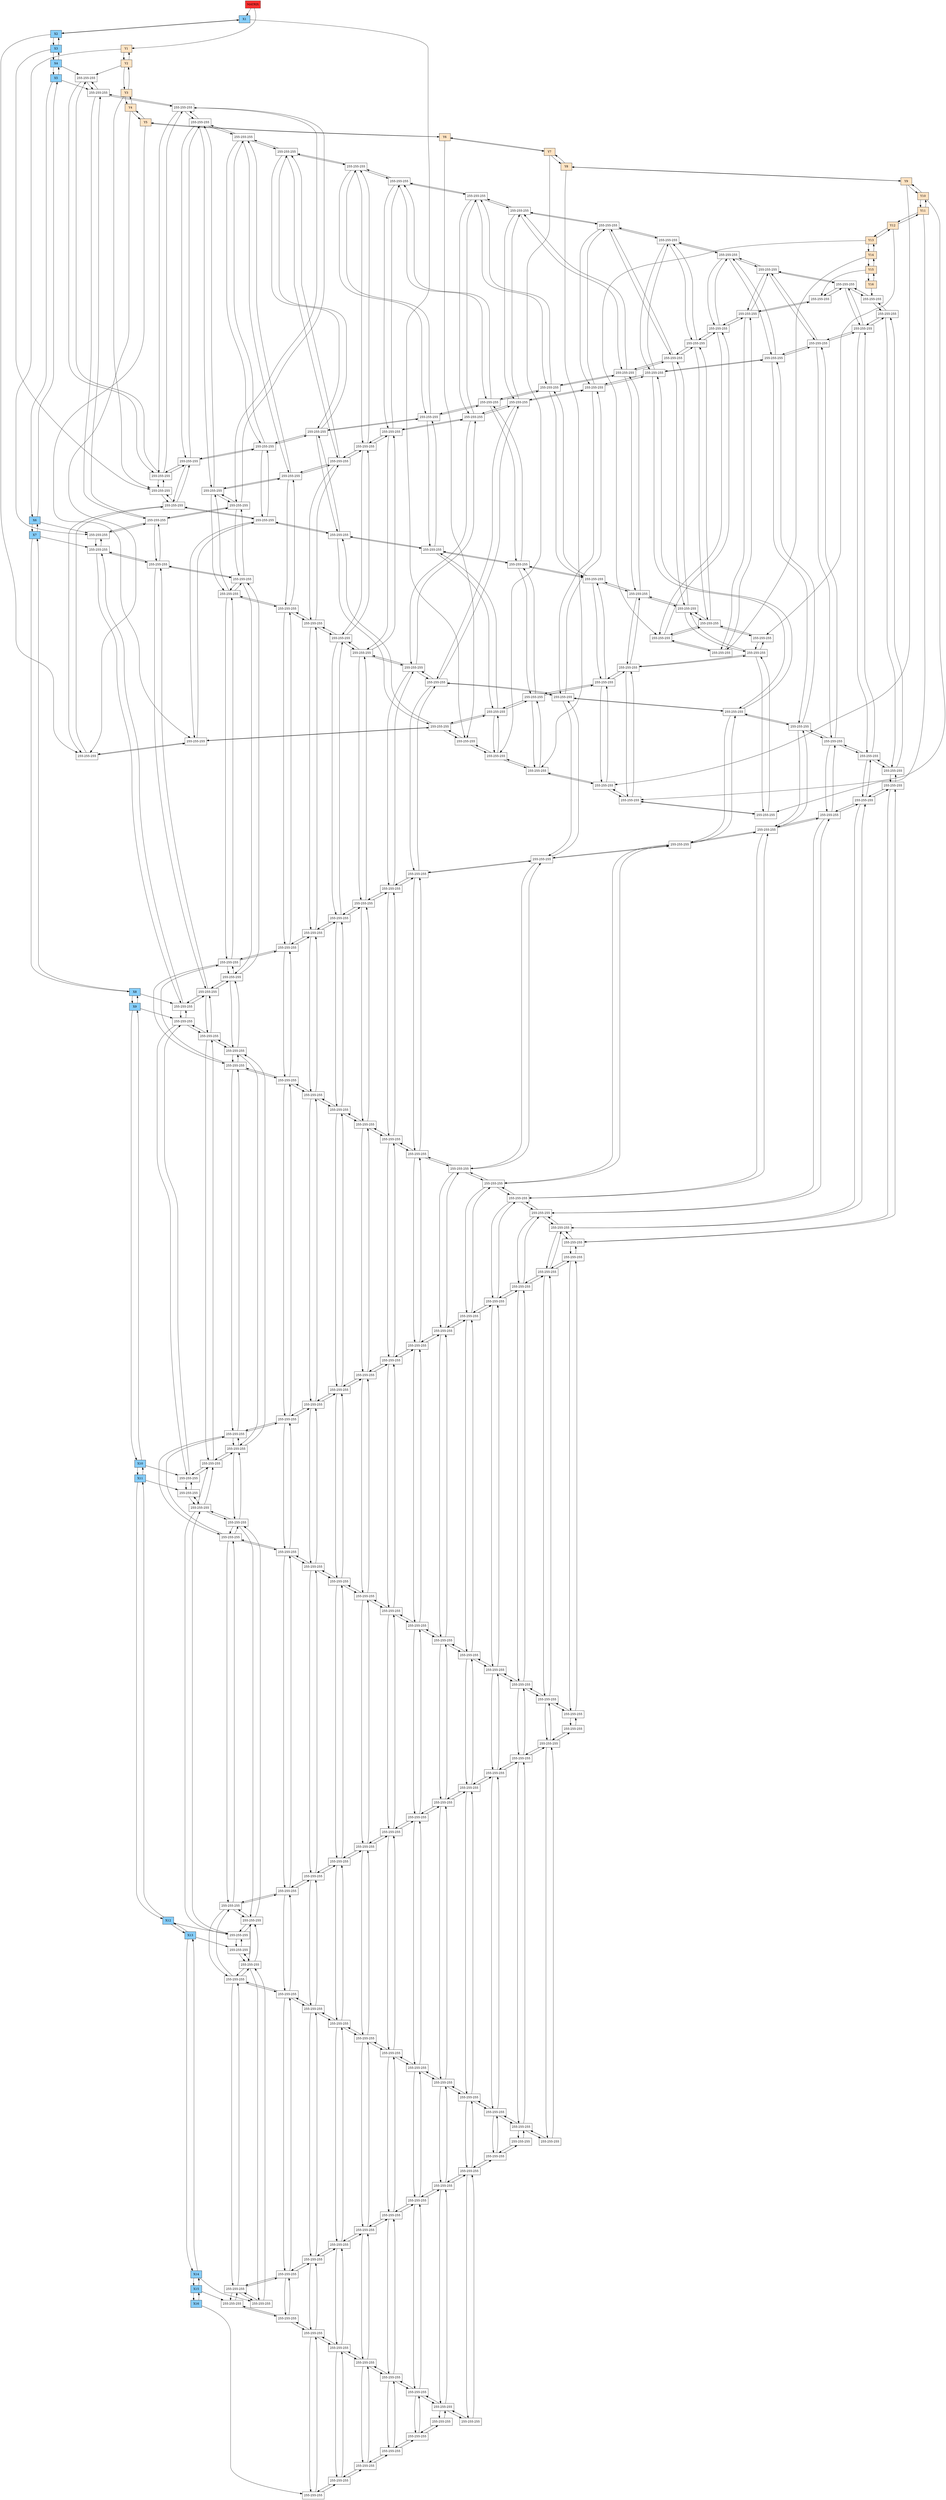 digraph DISPERSA{
node[shape=box];
graph[nodesep = 0.5];
header[label="MATRIX" style=filled, fillcolor=firebrick1, pos="0,0!"];
Y1[label="Y1"  style = filled, fillcolor = bisque1, pos="0,-1!"];
Y2[label="Y2"  style = filled, fillcolor = bisque1, pos="0,-2!"];
Y3[label="Y3"  style = filled, fillcolor = bisque1, pos="0,-3!"];
Y4[label="Y4"  style = filled, fillcolor = bisque1, pos="0,-4!"];
Y5[label="Y5"  style = filled, fillcolor = bisque1, pos="0,-5!"];
Y6[label="Y6"  style = filled, fillcolor = bisque1, pos="0,-6!"];
Y7[label="Y7"  style = filled, fillcolor = bisque1, pos="0,-7!"];
Y8[label="Y8"  style = filled, fillcolor = bisque1, pos="0,-8!"];
Y9[label="Y9"  style = filled, fillcolor = bisque1, pos="0,-9!"];
Y10[label="Y10"  style = filled, fillcolor = bisque1, pos="0,-10!"];
Y11[label="Y11"  style = filled, fillcolor = bisque1, pos="0,-11!"];
Y12[label="Y12"  style = filled, fillcolor = bisque1, pos="0,-12!"];
Y13[label="Y13"  style = filled, fillcolor = bisque1, pos="0,-13!"];
Y14[label="Y14"  style = filled, fillcolor = bisque1, pos="0,-14!"];
Y15[label="Y15"  style = filled, fillcolor = bisque1, pos="0,-15!"];
Y16[label="Y16"  style = filled, fillcolor = bisque1, pos="0,-16!"];
X1[label="X1" style=filled, fillcolor=lightskyblue, pos="1,0!"];
X2[label="X2" style=filled, fillcolor=lightskyblue, pos="2,0!"];
X3[label="X3" style=filled, fillcolor=lightskyblue, pos="3,0!"];
X4[label="X4" style=filled, fillcolor=lightskyblue, pos="4,0!"];
X5[label="X5" style=filled, fillcolor=lightskyblue, pos="5,0!"];
X6[label="X6" style=filled, fillcolor=lightskyblue, pos="6,0!"];
X7[label="X7" style=filled, fillcolor=lightskyblue, pos="7,0!"];
X8[label="X8" style=filled, fillcolor=lightskyblue, pos="8,0!"];
X9[label="X9" style=filled, fillcolor=lightskyblue, pos="9,0!"];
X10[label="X10" style=filled, fillcolor=lightskyblue, pos="10,0!"];
X11[label="X11" style=filled, fillcolor=lightskyblue, pos="11,0!"];
X12[label="X12" style=filled, fillcolor=lightskyblue, pos="12,0!"];
X13[label="X13" style=filled, fillcolor=lightskyblue, pos="13,0!"];
X14[label="X14" style=filled, fillcolor=lightskyblue, pos="14,0!"];
X15[label="X15" style=filled, fillcolor=lightskyblue, pos="15,0!"];
X16[label="X16" style=filled, fillcolor=lightskyblue, pos="16,0!"];
header ->Y1;
header ->X1;
Y1 -> Y2 -> Y1;
Y2 -> Y3 -> Y2;
Y3 -> Y4 -> Y3;
Y4 -> Y5 -> Y4;
Y5 -> Y6 -> Y5;
Y6 -> Y7 -> Y6;
Y7 -> Y8 -> Y7;
Y8 -> Y9 -> Y8;
Y9 -> Y10 -> Y9;
Y10 -> Y11 -> Y10;
Y11 -> Y12 -> Y11;
Y12 -> Y13 -> Y12;
Y13 -> Y14 -> Y13;
Y14 -> Y15 -> Y14;
Y15 -> Y16 -> Y15;
X1 -> X2 -> X1;
X2 -> X3 -> X2;
X3 -> X4 -> X3;
X4 -> X5 -> X4;
X5 -> X6 -> X5;
X6 -> X7 -> X6;
X7 -> X8 -> X7;
X8 -> X9 -> X8;
X9 -> X10 -> X9;
X10 -> X11 -> X10;
X11 -> X12 -> X11;
X12 -> X13 -> X12;
X13 -> X14 -> X13;
X14 -> X15 -> X14;
X15 -> X16 -> X15;
X6Y1[label="255-255-255" pos="6,-1!"];
X7Y1[label="255-255-255" pos="7,-1!"];
X8Y1[label="255-255-255" pos="8,-1!"];
X9Y1[label="255-255-255" pos="9,-1!"];
X10Y1[label="255-255-255" pos="10,-1!"];
X11Y1[label="255-255-255" pos="11,-1!"];
X4Y2[label="255-255-255" pos="4,-2!"];
X5Y2[label="255-255-255" pos="5,-2!"];
X6Y2[label="255-255-255" pos="6,-2!"];
X7Y2[label="255-255-255" pos="7,-2!"];
X8Y2[label="255-255-255" pos="8,-2!"];
X9Y2[label="255-255-255" pos="9,-2!"];
X10Y2[label="255-255-255" pos="10,-2!"];
X11Y2[label="255-255-255" pos="11,-2!"];
X12Y2[label="255-255-255" pos="12,-2!"];
X13Y2[label="255-255-255" pos="13,-2!"];
X3Y3[label="255-255-255" pos="3,-3!"];
X4Y3[label="255-255-255" pos="4,-3!"];
X5Y3[label="255-255-255" pos="5,-3!"];
X6Y3[label="255-255-255" pos="6,-3!"];
X7Y3[label="255-255-255" pos="7,-3!"];
X8Y3[label="255-255-255" pos="8,-3!"];
X9Y3[label="255-255-255" pos="9,-3!"];
X10Y3[label="255-255-255" pos="10,-3!"];
X11Y3[label="255-255-255" pos="11,-3!"];
X12Y3[label="255-255-255" pos="12,-3!"];
X13Y3[label="255-255-255" pos="13,-3!"];
X14Y3[label="255-255-255" pos="14,-3!"];
X2Y4[label="255-255-255" pos="2,-4!"];
X3Y4[label="255-255-255" pos="3,-4!"];
X4Y4[label="255-255-255" pos="4,-4!"];
X5Y4[label="255-255-255" pos="5,-4!"];
X6Y4[label="255-255-255" pos="6,-4!"];
X7Y4[label="255-255-255" pos="7,-4!"];
X8Y4[label="255-255-255" pos="8,-4!"];
X9Y4[label="255-255-255" pos="9,-4!"];
X10Y4[label="255-255-255" pos="10,-4!"];
X11Y4[label="255-255-255" pos="11,-4!"];
X12Y4[label="255-255-255" pos="12,-4!"];
X13Y4[label="255-255-255" pos="13,-4!"];
X14Y4[label="255-255-255" pos="14,-4!"];
X15Y4[label="255-255-255" pos="15,-4!"];
X2Y5[label="255-255-255" pos="2,-5!"];
X3Y5[label="255-255-255" pos="3,-5!"];
X4Y5[label="255-255-255" pos="4,-5!"];
X5Y5[label="255-255-255" pos="5,-5!"];
X6Y5[label="255-255-255" pos="6,-5!"];
X7Y5[label="255-255-255" pos="7,-5!"];
X8Y5[label="255-255-255" pos="8,-5!"];
X9Y5[label="255-255-255" pos="9,-5!"];
X10Y5[label="255-255-255" pos="10,-5!"];
X11Y5[label="255-255-255" pos="11,-5!"];
X12Y5[label="255-255-255" pos="12,-5!"];
X13Y5[label="255-255-255" pos="13,-5!"];
X14Y5[label="255-255-255" pos="14,-5!"];
X15Y5[label="255-255-255" pos="15,-5!"];
X1Y6[label="255-255-255" pos="1,-6!"];
X2Y6[label="255-255-255" pos="2,-6!"];
X3Y6[label="255-255-255" pos="3,-6!"];
X4Y6[label="255-255-255" pos="4,-6!"];
X5Y6[label="255-255-255" pos="5,-6!"];
X6Y6[label="255-255-255" pos="6,-6!"];
X7Y6[label="255-255-255" pos="7,-6!"];
X8Y6[label="255-255-255" pos="8,-6!"];
X9Y6[label="255-255-255" pos="9,-6!"];
X10Y6[label="255-255-255" pos="10,-6!"];
X11Y6[label="255-255-255" pos="11,-6!"];
X12Y6[label="255-255-255" pos="12,-6!"];
X13Y6[label="255-255-255" pos="13,-6!"];
X14Y6[label="255-255-255" pos="14,-6!"];
X15Y6[label="255-255-255" pos="15,-6!"];
X16Y6[label="255-255-255" pos="16,-6!"];
X1Y7[label="255-255-255" pos="1,-7!"];
X2Y7[label="255-255-255" pos="2,-7!"];
X3Y7[label="255-255-255" pos="3,-7!"];
X4Y7[label="255-255-255" pos="4,-7!"];
X5Y7[label="255-255-255" pos="5,-7!"];
X6Y7[label="255-255-255" pos="6,-7!"];
X7Y7[label="255-255-255" pos="7,-7!"];
X8Y7[label="255-255-255" pos="8,-7!"];
X9Y7[label="255-255-255" pos="9,-7!"];
X10Y7[label="255-255-255" pos="10,-7!"];
X11Y7[label="255-255-255" pos="11,-7!"];
X12Y7[label="255-255-255" pos="12,-7!"];
X13Y7[label="255-255-255" pos="13,-7!"];
X14Y7[label="255-255-255" pos="14,-7!"];
X15Y7[label="255-255-255" pos="15,-7!"];
X16Y7[label="255-255-255" pos="16,-7!"];
X1Y8[label="255-255-255" pos="1,-8!"];
X2Y8[label="255-255-255" pos="2,-8!"];
X3Y8[label="255-255-255" pos="3,-8!"];
X4Y8[label="255-255-255" pos="4,-8!"];
X5Y8[label="255-255-255" pos="5,-8!"];
X6Y8[label="255-255-255" pos="6,-8!"];
X7Y8[label="255-255-255" pos="7,-8!"];
X8Y8[label="255-255-255" pos="8,-8!"];
X9Y8[label="255-255-255" pos="9,-8!"];
X10Y8[label="255-255-255" pos="10,-8!"];
X11Y8[label="255-255-255" pos="11,-8!"];
X12Y8[label="255-255-255" pos="12,-8!"];
X13Y8[label="255-255-255" pos="13,-8!"];
X14Y8[label="255-255-255" pos="14,-8!"];
X15Y8[label="255-255-255" pos="15,-8!"];
X16Y8[label="255-255-255" pos="16,-8!"];
X1Y9[label="255-255-255" pos="1,-9!"];
X2Y9[label="255-255-255" pos="2,-9!"];
X3Y9[label="255-255-255" pos="3,-9!"];
X4Y9[label="255-255-255" pos="4,-9!"];
X5Y9[label="255-255-255" pos="5,-9!"];
X6Y9[label="255-255-255" pos="6,-9!"];
X7Y9[label="255-255-255" pos="7,-9!"];
X8Y9[label="255-255-255" pos="8,-9!"];
X9Y9[label="255-255-255" pos="9,-9!"];
X10Y9[label="255-255-255" pos="10,-9!"];
X11Y9[label="255-255-255" pos="11,-9!"];
X12Y9[label="255-255-255" pos="12,-9!"];
X13Y9[label="255-255-255" pos="13,-9!"];
X14Y9[label="255-255-255" pos="14,-9!"];
X15Y9[label="255-255-255" pos="15,-9!"];
X16Y9[label="255-255-255" pos="16,-9!"];
X1Y10[label="255-255-255" pos="1,-10!"];
X2Y10[label="255-255-255" pos="2,-10!"];
X3Y10[label="255-255-255" pos="3,-10!"];
X4Y10[label="255-255-255" pos="4,-10!"];
X5Y10[label="255-255-255" pos="5,-10!"];
X6Y10[label="255-255-255" pos="6,-10!"];
X7Y10[label="255-255-255" pos="7,-10!"];
X8Y10[label="255-255-255" pos="8,-10!"];
X9Y10[label="255-255-255" pos="9,-10!"];
X10Y10[label="255-255-255" pos="10,-10!"];
X11Y10[label="255-255-255" pos="11,-10!"];
X12Y10[label="255-255-255" pos="12,-10!"];
X13Y10[label="255-255-255" pos="13,-10!"];
X14Y10[label="255-255-255" pos="14,-10!"];
X15Y10[label="255-255-255" pos="15,-10!"];
X16Y10[label="255-255-255" pos="16,-10!"];
X1Y11[label="255-255-255" pos="1,-11!"];
X2Y11[label="255-255-255" pos="2,-11!"];
X3Y11[label="255-255-255" pos="3,-11!"];
X4Y11[label="255-255-255" pos="4,-11!"];
X5Y11[label="255-255-255" pos="5,-11!"];
X6Y11[label="255-255-255" pos="6,-11!"];
X7Y11[label="255-255-255" pos="7,-11!"];
X8Y11[label="255-255-255" pos="8,-11!"];
X9Y11[label="255-255-255" pos="9,-11!"];
X10Y11[label="255-255-255" pos="10,-11!"];
X11Y11[label="255-255-255" pos="11,-11!"];
X12Y11[label="255-255-255" pos="12,-11!"];
X13Y11[label="255-255-255" pos="13,-11!"];
X14Y11[label="255-255-255" pos="14,-11!"];
X15Y11[label="255-255-255" pos="15,-11!"];
X16Y11[label="255-255-255" pos="16,-11!"];
X2Y12[label="255-255-255" pos="2,-12!"];
X3Y12[label="255-255-255" pos="3,-12!"];
X4Y12[label="255-255-255" pos="4,-12!"];
X5Y12[label="255-255-255" pos="5,-12!"];
X6Y12[label="255-255-255" pos="6,-12!"];
X7Y12[label="255-255-255" pos="7,-12!"];
X8Y12[label="255-255-255" pos="8,-12!"];
X9Y12[label="255-255-255" pos="9,-12!"];
X10Y12[label="255-255-255" pos="10,-12!"];
X11Y12[label="255-255-255" pos="11,-12!"];
X12Y12[label="255-255-255" pos="12,-12!"];
X13Y12[label="255-255-255" pos="13,-12!"];
X14Y12[label="255-255-255" pos="14,-12!"];
X15Y12[label="255-255-255" pos="15,-12!"];
X3Y13[label="255-255-255" pos="3,-13!"];
X4Y13[label="255-255-255" pos="4,-13!"];
X5Y13[label="255-255-255" pos="5,-13!"];
X6Y13[label="255-255-255" pos="6,-13!"];
X7Y13[label="255-255-255" pos="7,-13!"];
X8Y13[label="255-255-255" pos="8,-13!"];
X9Y13[label="255-255-255" pos="9,-13!"];
X10Y13[label="255-255-255" pos="10,-13!"];
X11Y13[label="255-255-255" pos="11,-13!"];
X12Y13[label="255-255-255" pos="12,-13!"];
X13Y13[label="255-255-255" pos="13,-13!"];
X14Y13[label="255-255-255" pos="14,-13!"];
X3Y14[label="255-255-255" pos="3,-14!"];
X4Y14[label="255-255-255" pos="4,-14!"];
X5Y14[label="255-255-255" pos="5,-14!"];
X6Y14[label="255-255-255" pos="6,-14!"];
X7Y14[label="255-255-255" pos="7,-14!"];
X8Y14[label="255-255-255" pos="8,-14!"];
X9Y14[label="255-255-255" pos="9,-14!"];
X10Y14[label="255-255-255" pos="10,-14!"];
X11Y14[label="255-255-255" pos="11,-14!"];
X12Y14[label="255-255-255" pos="12,-14!"];
X13Y14[label="255-255-255" pos="13,-14!"];
X14Y14[label="255-255-255" pos="14,-14!"];
X4Y15[label="255-255-255" pos="4,-15!"];
X5Y15[label="255-255-255" pos="5,-15!"];
X6Y15[label="255-255-255" pos="6,-15!"];
X7Y15[label="255-255-255" pos="7,-15!"];
X8Y15[label="255-255-255" pos="8,-15!"];
X9Y15[label="255-255-255" pos="9,-15!"];
X10Y15[label="255-255-255" pos="10,-15!"];
X11Y15[label="255-255-255" pos="11,-15!"];
X12Y15[label="255-255-255" pos="12,-15!"];
X13Y15[label="255-255-255" pos="13,-15!"];
X5Y16[label="255-255-255" pos="5,-16!"];
X6Y16[label="255-255-255" pos="6,-16!"];
X7Y16[label="255-255-255" pos="7,-16!"];
X8Y16[label="255-255-255" pos="8,-16!"];
X9Y16[label="255-255-255" pos="9,-16!"];
X10Y16[label="255-255-255" pos="10,-16!"];
X11Y16[label="255-255-255" pos="11,-16!"];
X12Y16[label="255-255-255" pos="12,-16!"];
Y1 -> X6Y1;
X1 -> X1Y6;
X2 -> X2Y4;
X3 -> X3Y3;
X4 -> X4Y2;
X5 -> X5Y2;
X6 -> X6Y1;
X7 -> X7Y1;
X8 -> X8Y1;
X9 -> X9Y1;
X10 -> X10Y1;
X11 -> X11Y1;
X12 -> X12Y2;
X13 -> X13Y2;
X14 -> X14Y3;
X15 -> X15Y4;
X16 -> X16Y6;
X6Y1 -> X7Y1 -> X6Y1;
X6Y1 -> X6Y2 -> X6Y1;
X7Y1 -> X8Y1 -> X7Y1;
X7Y1 -> X7Y2 -> X7Y1;
X8Y1 -> X9Y1 -> X8Y1;
X8Y1 -> X8Y2 -> X8Y1;
X9Y1 -> X10Y1 -> X9Y1;
X9Y1 -> X9Y2 -> X9Y1;
X10Y1 -> X11Y1 -> X10Y1;
X10Y1 -> X10Y2 -> X10Y1;
X11Y1 -> X11Y2 -> X11Y1;
Y2 -> X4Y2;
X4Y2 -> X5Y2 -> X4Y2;
X4Y2 -> X4Y3 -> X4Y2;
X5Y2 -> X6Y2 -> X5Y2;
X5Y2 -> X5Y3 -> X5Y2;
X6Y2 -> X7Y2 -> X6Y2;
X6Y2 -> X6Y3 -> X6Y2;
X7Y2 -> X8Y2 -> X7Y2;
X7Y2 -> X7Y3 -> X7Y2;
X8Y2 -> X9Y2 -> X8Y2;
X8Y2 -> X8Y3 -> X8Y2;
X9Y2 -> X10Y2 -> X9Y2;
X9Y2 -> X9Y3 -> X9Y2;
X10Y2 -> X11Y2 -> X10Y2;
X10Y2 -> X10Y3 -> X10Y2;
X11Y2 -> X12Y2 -> X11Y2;
X11Y2 -> X11Y3 -> X11Y2;
X12Y2 -> X13Y2 -> X12Y2;
X12Y2 -> X12Y3 -> X12Y2;
X13Y2 -> X13Y3 -> X13Y2;
Y3 -> X3Y3;
X3Y3 -> X4Y3 -> X3Y3;
X3Y3 -> X3Y4 -> X3Y3;
X4Y3 -> X5Y3 -> X4Y3;
X4Y3 -> X4Y4 -> X4Y3;
X5Y3 -> X6Y3 -> X5Y3;
X5Y3 -> X5Y4 -> X5Y3;
X6Y3 -> X7Y3 -> X6Y3;
X6Y3 -> X6Y4 -> X6Y3;
X7Y3 -> X8Y3 -> X7Y3;
X7Y3 -> X7Y4 -> X7Y3;
X8Y3 -> X9Y3 -> X8Y3;
X8Y3 -> X8Y4 -> X8Y3;
X9Y3 -> X10Y3 -> X9Y3;
X9Y3 -> X9Y4 -> X9Y3;
X10Y3 -> X11Y3 -> X10Y3;
X10Y3 -> X10Y4 -> X10Y3;
X11Y3 -> X12Y3 -> X11Y3;
X11Y3 -> X11Y4 -> X11Y3;
X12Y3 -> X13Y3 -> X12Y3;
X12Y3 -> X12Y4 -> X12Y3;
X13Y3 -> X14Y3 -> X13Y3;
X13Y3 -> X13Y4 -> X13Y3;
X14Y3 -> X14Y4 -> X14Y3;
Y4 -> X2Y4;
X2Y4 -> X3Y4 -> X2Y4;
X2Y4 -> X2Y5 -> X2Y4;
X3Y4 -> X4Y4 -> X3Y4;
X3Y4 -> X3Y5 -> X3Y4;
X4Y4 -> X5Y4 -> X4Y4;
X4Y4 -> X4Y5 -> X4Y4;
X5Y4 -> X6Y4 -> X5Y4;
X5Y4 -> X5Y5 -> X5Y4;
X6Y4 -> X7Y4 -> X6Y4;
X6Y4 -> X6Y5 -> X6Y4;
X7Y4 -> X8Y4 -> X7Y4;
X7Y4 -> X7Y5 -> X7Y4;
X8Y4 -> X9Y4 -> X8Y4;
X8Y4 -> X8Y5 -> X8Y4;
X9Y4 -> X10Y4 -> X9Y4;
X9Y4 -> X9Y5 -> X9Y4;
X10Y4 -> X11Y4 -> X10Y4;
X10Y4 -> X10Y5 -> X10Y4;
X11Y4 -> X12Y4 -> X11Y4;
X11Y4 -> X11Y5 -> X11Y4;
X12Y4 -> X13Y4 -> X12Y4;
X12Y4 -> X12Y5 -> X12Y4;
X13Y4 -> X14Y4 -> X13Y4;
X13Y4 -> X13Y5 -> X13Y4;
X14Y4 -> X15Y4 -> X14Y4;
X14Y4 -> X14Y5 -> X14Y4;
X15Y4 -> X15Y5 -> X15Y4;
Y5 -> X2Y5;
X2Y5 -> X3Y5 -> X2Y5;
X2Y5 -> X2Y6 -> X2Y5;
X3Y5 -> X4Y5 -> X3Y5;
X3Y5 -> X3Y6 -> X3Y5;
X4Y5 -> X5Y5 -> X4Y5;
X4Y5 -> X4Y6 -> X4Y5;
X5Y5 -> X6Y5 -> X5Y5;
X5Y5 -> X5Y6 -> X5Y5;
X6Y5 -> X7Y5 -> X6Y5;
X6Y5 -> X6Y6 -> X6Y5;
X7Y5 -> X8Y5 -> X7Y5;
X7Y5 -> X7Y6 -> X7Y5;
X8Y5 -> X9Y5 -> X8Y5;
X8Y5 -> X8Y6 -> X8Y5;
X9Y5 -> X10Y5 -> X9Y5;
X9Y5 -> X9Y6 -> X9Y5;
X10Y5 -> X11Y5 -> X10Y5;
X10Y5 -> X10Y6 -> X10Y5;
X11Y5 -> X12Y5 -> X11Y5;
X11Y5 -> X11Y6 -> X11Y5;
X12Y5 -> X13Y5 -> X12Y5;
X12Y5 -> X12Y6 -> X12Y5;
X13Y5 -> X14Y5 -> X13Y5;
X13Y5 -> X13Y6 -> X13Y5;
X14Y5 -> X15Y5 -> X14Y5;
X14Y5 -> X14Y6 -> X14Y5;
X15Y5 -> X15Y6 -> X15Y5;
Y6 -> X1Y6;
X1Y6 -> X2Y6 -> X1Y6;
X1Y6 -> X1Y7 -> X1Y6;
X2Y6 -> X3Y6 -> X2Y6;
X2Y6 -> X2Y7 -> X2Y6;
X3Y6 -> X4Y6 -> X3Y6;
X3Y6 -> X3Y7 -> X3Y6;
X4Y6 -> X5Y6 -> X4Y6;
X4Y6 -> X4Y7 -> X4Y6;
X5Y6 -> X6Y6 -> X5Y6;
X5Y6 -> X5Y7 -> X5Y6;
X6Y6 -> X7Y6 -> X6Y6;
X6Y6 -> X6Y7 -> X6Y6;
X7Y6 -> X8Y6 -> X7Y6;
X7Y6 -> X7Y7 -> X7Y6;
X8Y6 -> X9Y6 -> X8Y6;
X8Y6 -> X8Y7 -> X8Y6;
X9Y6 -> X10Y6 -> X9Y6;
X9Y6 -> X9Y7 -> X9Y6;
X10Y6 -> X11Y6 -> X10Y6;
X10Y6 -> X10Y7 -> X10Y6;
X11Y6 -> X12Y6 -> X11Y6;
X11Y6 -> X11Y7 -> X11Y6;
X12Y6 -> X13Y6 -> X12Y6;
X12Y6 -> X12Y7 -> X12Y6;
X13Y6 -> X14Y6 -> X13Y6;
X13Y6 -> X13Y7 -> X13Y6;
X14Y6 -> X15Y6 -> X14Y6;
X14Y6 -> X14Y7 -> X14Y6;
X15Y6 -> X16Y6 -> X15Y6;
X15Y6 -> X15Y7 -> X15Y6;
X16Y6 -> X16Y7 -> X16Y6;
Y7 -> X1Y7;
X1Y7 -> X2Y7 -> X1Y7;
X1Y7 -> X1Y8 -> X1Y7;
X2Y7 -> X3Y7 -> X2Y7;
X2Y7 -> X2Y8 -> X2Y7;
X3Y7 -> X4Y7 -> X3Y7;
X3Y7 -> X3Y8 -> X3Y7;
X4Y7 -> X5Y7 -> X4Y7;
X4Y7 -> X4Y8 -> X4Y7;
X5Y7 -> X6Y7 -> X5Y7;
X5Y7 -> X5Y8 -> X5Y7;
X6Y7 -> X7Y7 -> X6Y7;
X6Y7 -> X6Y8 -> X6Y7;
X7Y7 -> X8Y7 -> X7Y7;
X7Y7 -> X7Y8 -> X7Y7;
X8Y7 -> X9Y7 -> X8Y7;
X8Y7 -> X8Y8 -> X8Y7;
X9Y7 -> X10Y7 -> X9Y7;
X9Y7 -> X9Y8 -> X9Y7;
X10Y7 -> X11Y7 -> X10Y7;
X10Y7 -> X10Y8 -> X10Y7;
X11Y7 -> X12Y7 -> X11Y7;
X11Y7 -> X11Y8 -> X11Y7;
X12Y7 -> X13Y7 -> X12Y7;
X12Y7 -> X12Y8 -> X12Y7;
X13Y7 -> X14Y7 -> X13Y7;
X13Y7 -> X13Y8 -> X13Y7;
X14Y7 -> X15Y7 -> X14Y7;
X14Y7 -> X14Y8 -> X14Y7;
X15Y7 -> X16Y7 -> X15Y7;
X15Y7 -> X15Y8 -> X15Y7;
X16Y7 -> X16Y8 -> X16Y7;
Y8 -> X1Y8;
X1Y8 -> X2Y8 -> X1Y8;
X1Y8 -> X1Y9 -> X1Y8;
X2Y8 -> X3Y8 -> X2Y8;
X2Y8 -> X2Y9 -> X2Y8;
X3Y8 -> X4Y8 -> X3Y8;
X3Y8 -> X3Y9 -> X3Y8;
X4Y8 -> X5Y8 -> X4Y8;
X4Y8 -> X4Y9 -> X4Y8;
X5Y8 -> X6Y8 -> X5Y8;
X5Y8 -> X5Y9 -> X5Y8;
X6Y8 -> X7Y8 -> X6Y8;
X6Y8 -> X6Y9 -> X6Y8;
X7Y8 -> X8Y8 -> X7Y8;
X7Y8 -> X7Y9 -> X7Y8;
X8Y8 -> X9Y8 -> X8Y8;
X8Y8 -> X8Y9 -> X8Y8;
X9Y8 -> X10Y8 -> X9Y8;
X9Y8 -> X9Y9 -> X9Y8;
X10Y8 -> X11Y8 -> X10Y8;
X10Y8 -> X10Y9 -> X10Y8;
X11Y8 -> X12Y8 -> X11Y8;
X11Y8 -> X11Y9 -> X11Y8;
X12Y8 -> X13Y8 -> X12Y8;
X12Y8 -> X12Y9 -> X12Y8;
X13Y8 -> X14Y8 -> X13Y8;
X13Y8 -> X13Y9 -> X13Y8;
X14Y8 -> X15Y8 -> X14Y8;
X14Y8 -> X14Y9 -> X14Y8;
X15Y8 -> X16Y8 -> X15Y8;
X15Y8 -> X15Y9 -> X15Y8;
X16Y8 -> X16Y9 -> X16Y8;
Y9 -> X1Y9;
X1Y9 -> X2Y9 -> X1Y9;
X1Y9 -> X1Y10 -> X1Y9;
X2Y9 -> X3Y9 -> X2Y9;
X2Y9 -> X2Y10 -> X2Y9;
X3Y9 -> X4Y9 -> X3Y9;
X3Y9 -> X3Y10 -> X3Y9;
X4Y9 -> X5Y9 -> X4Y9;
X4Y9 -> X4Y10 -> X4Y9;
X5Y9 -> X6Y9 -> X5Y9;
X5Y9 -> X5Y10 -> X5Y9;
X6Y9 -> X7Y9 -> X6Y9;
X6Y9 -> X6Y10 -> X6Y9;
X7Y9 -> X8Y9 -> X7Y9;
X7Y9 -> X7Y10 -> X7Y9;
X8Y9 -> X9Y9 -> X8Y9;
X8Y9 -> X8Y10 -> X8Y9;
X9Y9 -> X10Y9 -> X9Y9;
X9Y9 -> X9Y10 -> X9Y9;
X10Y9 -> X11Y9 -> X10Y9;
X10Y9 -> X10Y10 -> X10Y9;
X11Y9 -> X12Y9 -> X11Y9;
X11Y9 -> X11Y10 -> X11Y9;
X12Y9 -> X13Y9 -> X12Y9;
X12Y9 -> X12Y10 -> X12Y9;
X13Y9 -> X14Y9 -> X13Y9;
X13Y9 -> X13Y10 -> X13Y9;
X14Y9 -> X15Y9 -> X14Y9;
X14Y9 -> X14Y10 -> X14Y9;
X15Y9 -> X16Y9 -> X15Y9;
X15Y9 -> X15Y10 -> X15Y9;
X16Y9 -> X16Y10 -> X16Y9;
Y10 -> X1Y10;
X1Y10 -> X2Y10 -> X1Y10;
X1Y10 -> X1Y11 -> X1Y10;
X2Y10 -> X3Y10 -> X2Y10;
X2Y10 -> X2Y11 -> X2Y10;
X3Y10 -> X4Y10 -> X3Y10;
X3Y10 -> X3Y11 -> X3Y10;
X4Y10 -> X5Y10 -> X4Y10;
X4Y10 -> X4Y11 -> X4Y10;
X5Y10 -> X6Y10 -> X5Y10;
X5Y10 -> X5Y11 -> X5Y10;
X6Y10 -> X7Y10 -> X6Y10;
X6Y10 -> X6Y11 -> X6Y10;
X7Y10 -> X8Y10 -> X7Y10;
X7Y10 -> X7Y11 -> X7Y10;
X8Y10 -> X9Y10 -> X8Y10;
X8Y10 -> X8Y11 -> X8Y10;
X9Y10 -> X10Y10 -> X9Y10;
X9Y10 -> X9Y11 -> X9Y10;
X10Y10 -> X11Y10 -> X10Y10;
X10Y10 -> X10Y11 -> X10Y10;
X11Y10 -> X12Y10 -> X11Y10;
X11Y10 -> X11Y11 -> X11Y10;
X12Y10 -> X13Y10 -> X12Y10;
X12Y10 -> X12Y11 -> X12Y10;
X13Y10 -> X14Y10 -> X13Y10;
X13Y10 -> X13Y11 -> X13Y10;
X14Y10 -> X15Y10 -> X14Y10;
X14Y10 -> X14Y11 -> X14Y10;
X15Y10 -> X16Y10 -> X15Y10;
X15Y10 -> X15Y11 -> X15Y10;
X16Y10 -> X16Y11 -> X16Y10;
Y11 -> X1Y11;
X1Y11 -> X2Y11 -> X1Y11;
X2Y11 -> X3Y11 -> X2Y11;
X2Y11 -> X2Y12 -> X2Y11;
X3Y11 -> X4Y11 -> X3Y11;
X3Y11 -> X3Y12 -> X3Y11;
X4Y11 -> X5Y11 -> X4Y11;
X4Y11 -> X4Y12 -> X4Y11;
X5Y11 -> X6Y11 -> X5Y11;
X5Y11 -> X5Y12 -> X5Y11;
X6Y11 -> X7Y11 -> X6Y11;
X6Y11 -> X6Y12 -> X6Y11;
X7Y11 -> X8Y11 -> X7Y11;
X7Y11 -> X7Y12 -> X7Y11;
X8Y11 -> X9Y11 -> X8Y11;
X8Y11 -> X8Y12 -> X8Y11;
X9Y11 -> X10Y11 -> X9Y11;
X9Y11 -> X9Y12 -> X9Y11;
X10Y11 -> X11Y11 -> X10Y11;
X10Y11 -> X10Y12 -> X10Y11;
X11Y11 -> X12Y11 -> X11Y11;
X11Y11 -> X11Y12 -> X11Y11;
X12Y11 -> X13Y11 -> X12Y11;
X12Y11 -> X12Y12 -> X12Y11;
X13Y11 -> X14Y11 -> X13Y11;
X13Y11 -> X13Y12 -> X13Y11;
X14Y11 -> X15Y11 -> X14Y11;
X14Y11 -> X14Y12 -> X14Y11;
X15Y11 -> X16Y11 -> X15Y11;
X15Y11 -> X15Y12 -> X15Y11;
Y12 -> X2Y12;
X2Y12 -> X3Y12 -> X2Y12;
X3Y12 -> X4Y12 -> X3Y12;
X3Y12 -> X3Y13 -> X3Y12;
X4Y12 -> X5Y12 -> X4Y12;
X4Y12 -> X4Y13 -> X4Y12;
X5Y12 -> X6Y12 -> X5Y12;
X5Y12 -> X5Y13 -> X5Y12;
X6Y12 -> X7Y12 -> X6Y12;
X6Y12 -> X6Y13 -> X6Y12;
X7Y12 -> X8Y12 -> X7Y12;
X7Y12 -> X7Y13 -> X7Y12;
X8Y12 -> X9Y12 -> X8Y12;
X8Y12 -> X8Y13 -> X8Y12;
X9Y12 -> X10Y12 -> X9Y12;
X9Y12 -> X9Y13 -> X9Y12;
X10Y12 -> X11Y12 -> X10Y12;
X10Y12 -> X10Y13 -> X10Y12;
X11Y12 -> X12Y12 -> X11Y12;
X11Y12 -> X11Y13 -> X11Y12;
X12Y12 -> X13Y12 -> X12Y12;
X12Y12 -> X12Y13 -> X12Y12;
X13Y12 -> X14Y12 -> X13Y12;
X13Y12 -> X13Y13 -> X13Y12;
X14Y12 -> X15Y12 -> X14Y12;
X14Y12 -> X14Y13 -> X14Y12;
Y13 -> X3Y13;
X3Y13 -> X4Y13 -> X3Y13;
X3Y13 -> X3Y14 -> X3Y13;
X4Y13 -> X5Y13 -> X4Y13;
X4Y13 -> X4Y14 -> X4Y13;
X5Y13 -> X6Y13 -> X5Y13;
X5Y13 -> X5Y14 -> X5Y13;
X6Y13 -> X7Y13 -> X6Y13;
X6Y13 -> X6Y14 -> X6Y13;
X7Y13 -> X8Y13 -> X7Y13;
X7Y13 -> X7Y14 -> X7Y13;
X8Y13 -> X9Y13 -> X8Y13;
X8Y13 -> X8Y14 -> X8Y13;
X9Y13 -> X10Y13 -> X9Y13;
X9Y13 -> X9Y14 -> X9Y13;
X10Y13 -> X11Y13 -> X10Y13;
X10Y13 -> X10Y14 -> X10Y13;
X11Y13 -> X12Y13 -> X11Y13;
X11Y13 -> X11Y14 -> X11Y13;
X12Y13 -> X13Y13 -> X12Y13;
X12Y13 -> X12Y14 -> X12Y13;
X13Y13 -> X14Y13 -> X13Y13;
X13Y13 -> X13Y14 -> X13Y13;
X14Y13 -> X14Y14 -> X14Y13;
Y14 -> X3Y14;
X3Y14 -> X4Y14 -> X3Y14;
X4Y14 -> X5Y14 -> X4Y14;
X4Y14 -> X4Y15 -> X4Y14;
X5Y14 -> X6Y14 -> X5Y14;
X5Y14 -> X5Y15 -> X5Y14;
X6Y14 -> X7Y14 -> X6Y14;
X6Y14 -> X6Y15 -> X6Y14;
X7Y14 -> X8Y14 -> X7Y14;
X7Y14 -> X7Y15 -> X7Y14;
X8Y14 -> X9Y14 -> X8Y14;
X8Y14 -> X8Y15 -> X8Y14;
X9Y14 -> X10Y14 -> X9Y14;
X9Y14 -> X9Y15 -> X9Y14;
X10Y14 -> X11Y14 -> X10Y14;
X10Y14 -> X10Y15 -> X10Y14;
X11Y14 -> X12Y14 -> X11Y14;
X11Y14 -> X11Y15 -> X11Y14;
X12Y14 -> X13Y14 -> X12Y14;
X12Y14 -> X12Y15 -> X12Y14;
X13Y14 -> X14Y14 -> X13Y14;
X13Y14 -> X13Y15 -> X13Y14;
Y15 -> X4Y15;
X4Y15 -> X5Y15 -> X4Y15;
X5Y15 -> X6Y15 -> X5Y15;
X5Y15 -> X5Y16 -> X5Y15;
X6Y15 -> X7Y15 -> X6Y15;
X6Y15 -> X6Y16 -> X6Y15;
X7Y15 -> X8Y15 -> X7Y15;
X7Y15 -> X7Y16 -> X7Y15;
X8Y15 -> X9Y15 -> X8Y15;
X8Y15 -> X8Y16 -> X8Y15;
X9Y15 -> X10Y15 -> X9Y15;
X9Y15 -> X9Y16 -> X9Y15;
X10Y15 -> X11Y15 -> X10Y15;
X10Y15 -> X10Y16 -> X10Y15;
X11Y15 -> X12Y15 -> X11Y15;
X11Y15 -> X11Y16 -> X11Y15;
X12Y15 -> X13Y15 -> X12Y15;
X12Y15 -> X12Y16 -> X12Y15;
Y16 -> X5Y16;
X5Y16 -> X6Y16 -> X5Y16;
X6Y16 -> X7Y16 -> X6Y16;
X7Y16 -> X8Y16 -> X7Y16;
X8Y16 -> X9Y16 -> X8Y16;
X9Y16 -> X10Y16 -> X9Y16;
X10Y16 -> X11Y16 -> X10Y16;
X11Y16 -> X12Y16 -> X11Y16;
}